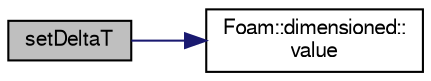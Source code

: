 digraph "setDeltaT"
{
  bgcolor="transparent";
  edge [fontname="FreeSans",fontsize="10",labelfontname="FreeSans",labelfontsize="10"];
  node [fontname="FreeSans",fontsize="10",shape=record];
  rankdir="LR";
  Node34200 [label="setDeltaT",height=0.2,width=0.4,color="black", fillcolor="grey75", style="filled", fontcolor="black"];
  Node34200 -> Node34201 [color="midnightblue",fontsize="10",style="solid",fontname="FreeSans"];
  Node34201 [label="Foam::dimensioned::\lvalue",height=0.2,width=0.4,color="black",URL="$a26366.html#a7948200a26c85fc3a83ffa510a91d668",tooltip="Return const reference to value. "];
}
